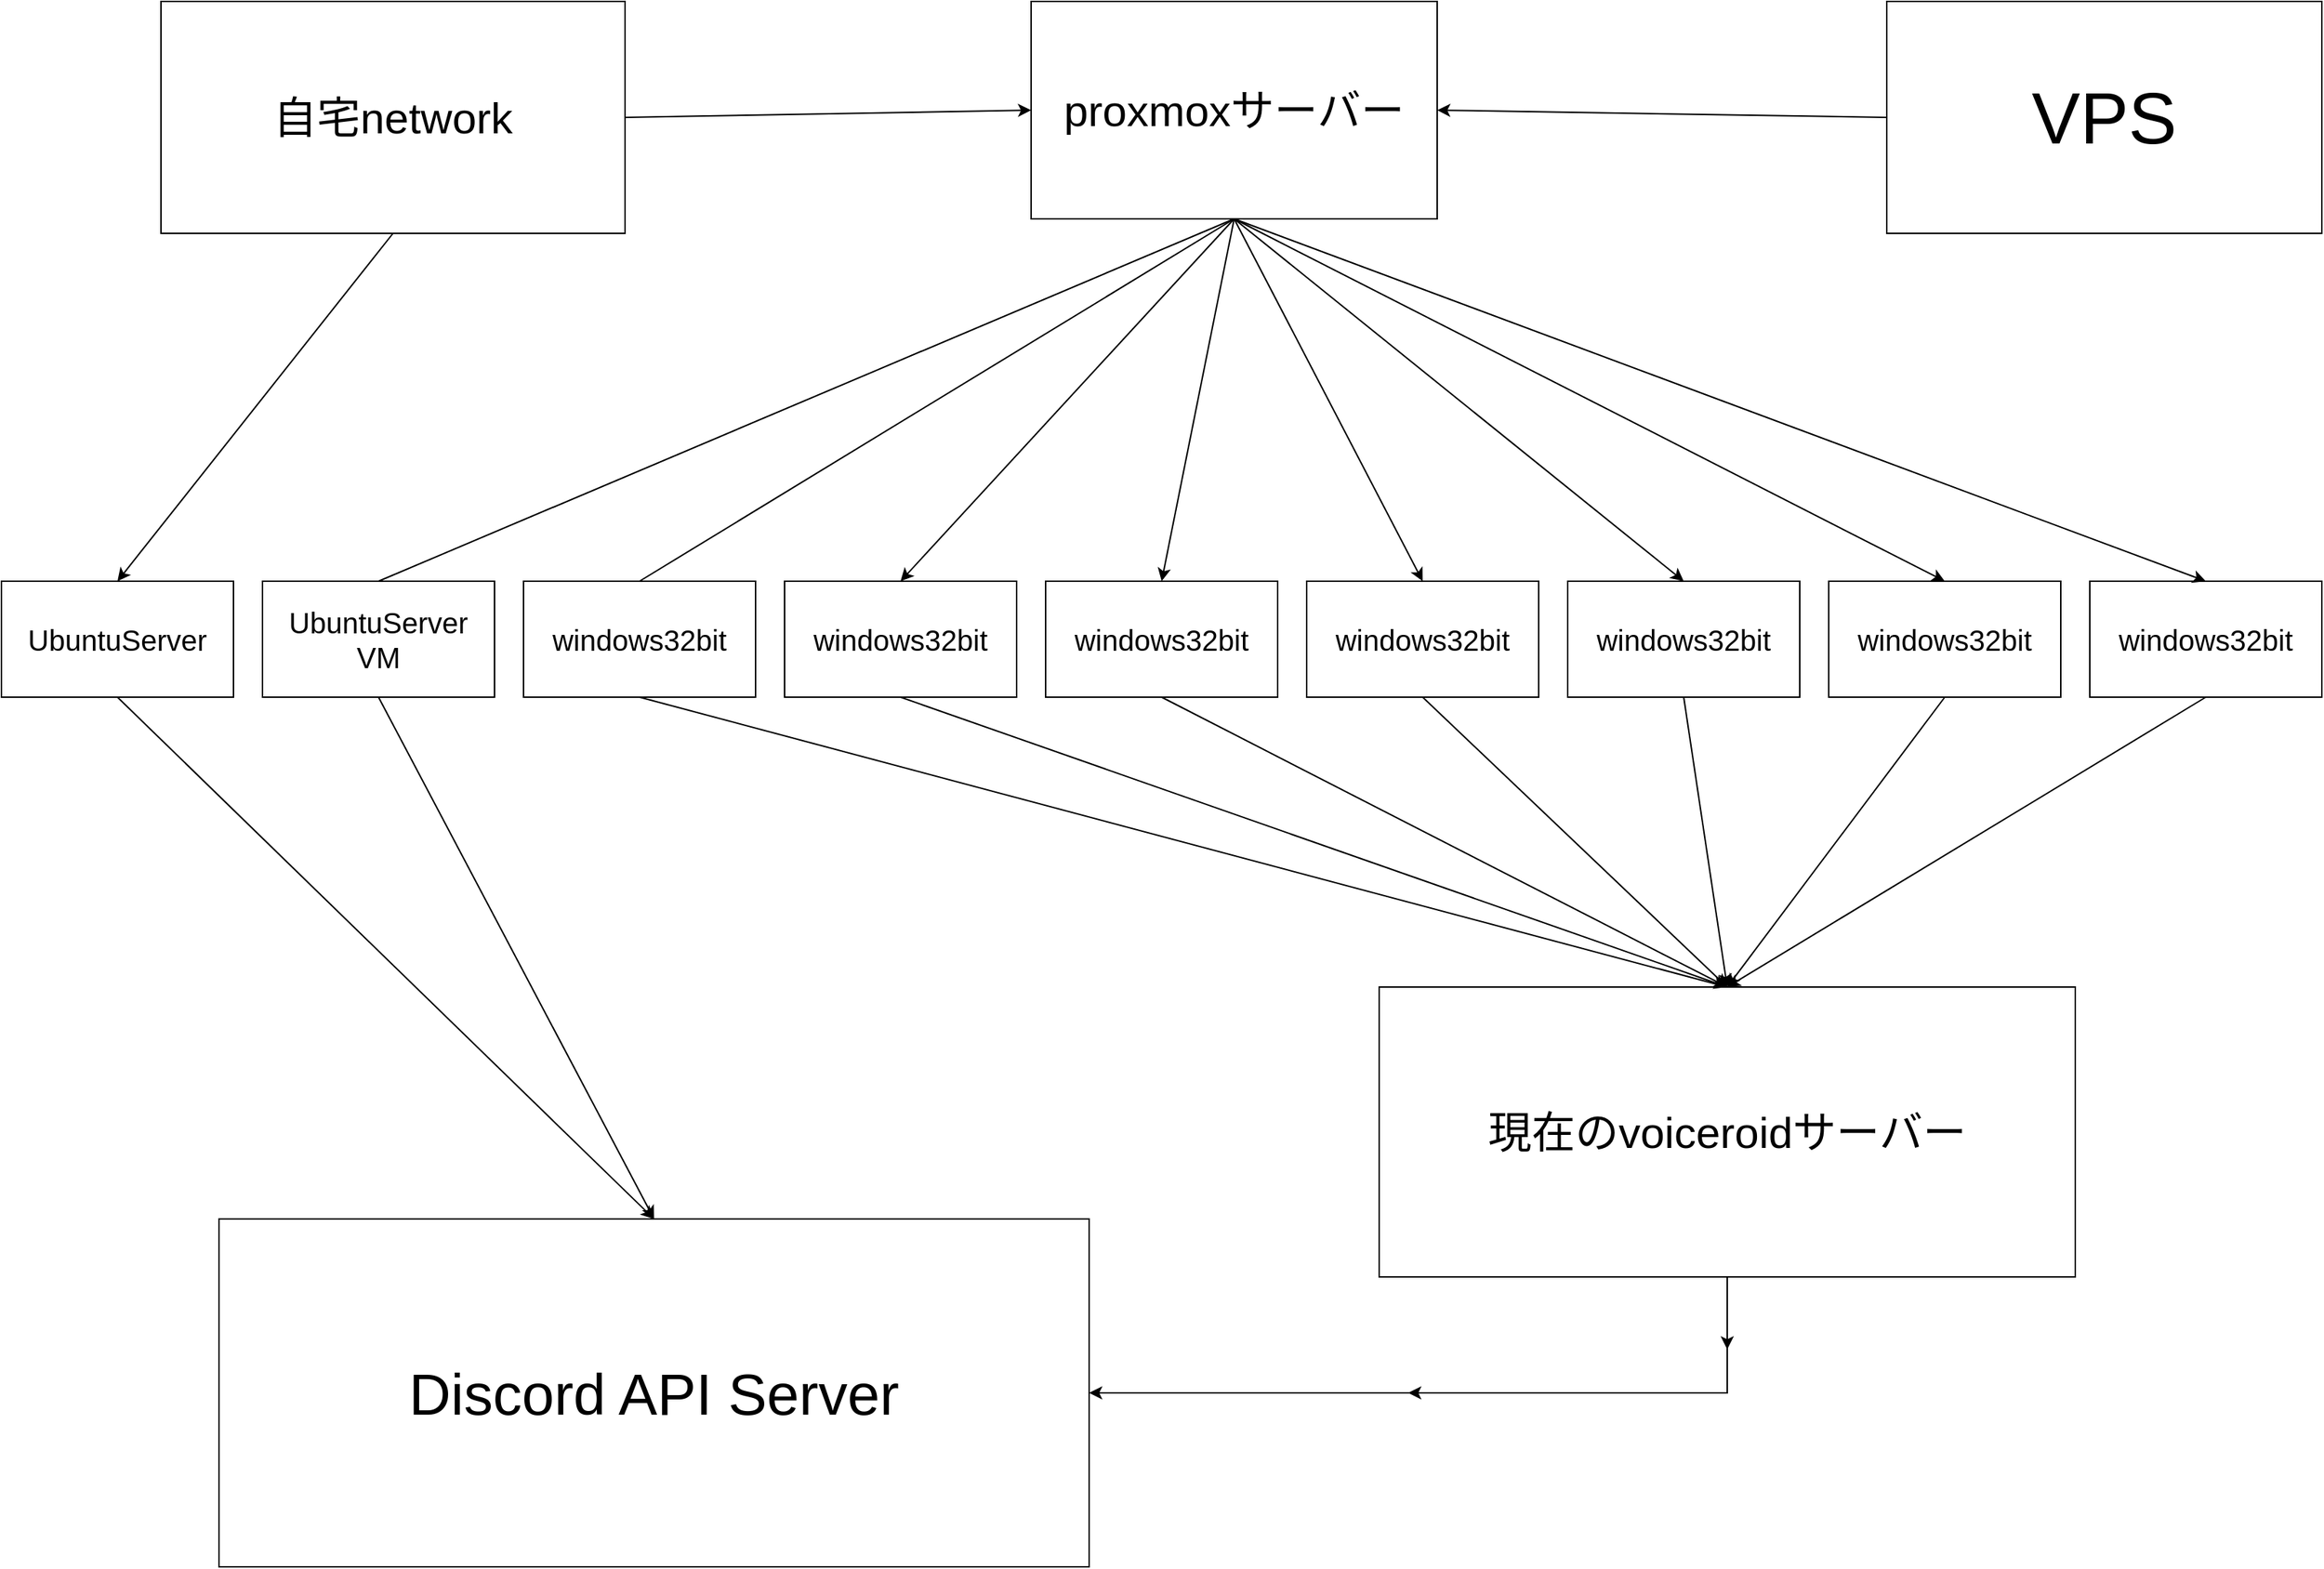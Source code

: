 <mxfile version="16.5.3" type="github"><diagram id="g2WTRUpPkB68am4ofRvk" name="Page-1"><mxGraphModel dx="1973" dy="1091" grid="1" gridSize="10" guides="1" tooltips="1" connect="1" arrows="1" fold="1" page="1" pageScale="1" pageWidth="827" pageHeight="1169" math="0" shadow="0"><root><mxCell id="0"/><mxCell id="1" parent="0"/><mxCell id="TeonXBCi7rX8dmPXsr2k-1" value="&lt;font style=&quot;font-size: 30px&quot;&gt;proxmoxサーバー&lt;/font&gt;" style="rounded=0;whiteSpace=wrap;html=1;" vertex="1" parent="1"><mxGeometry x="720" y="40" width="280" height="150" as="geometry"/></mxCell><mxCell id="TeonXBCi7rX8dmPXsr2k-3" value="" style="endArrow=none;html=1;rounded=0;entryX=0.5;entryY=1;entryDx=0;entryDy=0;exitX=0.5;exitY=0;exitDx=0;exitDy=0;" edge="1" parent="1" source="TeonXBCi7rX8dmPXsr2k-4" target="TeonXBCi7rX8dmPXsr2k-1"><mxGeometry width="50" height="50" relative="1" as="geometry"><mxPoint x="160" y="440" as="sourcePoint"/><mxPoint x="440" y="370" as="targetPoint"/></mxGeometry></mxCell><mxCell id="TeonXBCi7rX8dmPXsr2k-4" value="&lt;font style=&quot;font-size: 20px&quot;&gt;UbuntuServer&lt;br&gt;VM&lt;/font&gt;" style="rounded=0;whiteSpace=wrap;html=1;" vertex="1" parent="1"><mxGeometry x="190" y="440" width="160" height="80" as="geometry"/></mxCell><mxCell id="TeonXBCi7rX8dmPXsr2k-6" value="&lt;font style=&quot;font-size: 20px&quot;&gt;windows32bit&lt;/font&gt;" style="rounded=0;whiteSpace=wrap;html=1;" vertex="1" parent="1"><mxGeometry x="370" y="440" width="160" height="80" as="geometry"/></mxCell><mxCell id="TeonXBCi7rX8dmPXsr2k-7" value="&lt;font style=&quot;font-size: 20px&quot;&gt;UbuntuServer&lt;/font&gt;" style="rounded=0;whiteSpace=wrap;html=1;" vertex="1" parent="1"><mxGeometry x="10" y="440" width="160" height="80" as="geometry"/></mxCell><mxCell id="TeonXBCi7rX8dmPXsr2k-8" value="" style="endArrow=none;html=1;rounded=0;entryX=0.5;entryY=1;entryDx=0;entryDy=0;exitX=0.5;exitY=0;exitDx=0;exitDy=0;" edge="1" parent="1" source="TeonXBCi7rX8dmPXsr2k-6" target="TeonXBCi7rX8dmPXsr2k-1"><mxGeometry width="50" height="50" relative="1" as="geometry"><mxPoint x="390" y="570" as="sourcePoint"/><mxPoint x="440" y="520" as="targetPoint"/></mxGeometry></mxCell><mxCell id="TeonXBCi7rX8dmPXsr2k-9" value="&lt;p style=&quot;line-height: 1.8&quot;&gt;&lt;font style=&quot;font-size: 50px&quot;&gt;VPS&lt;/font&gt;&lt;/p&gt;" style="rounded=0;whiteSpace=wrap;html=1;" vertex="1" parent="1"><mxGeometry x="1310" y="40" width="300" height="160" as="geometry"/></mxCell><mxCell id="TeonXBCi7rX8dmPXsr2k-12" value="" style="endArrow=classic;html=1;rounded=0;exitX=0;exitY=0.5;exitDx=0;exitDy=0;entryX=1;entryY=0.5;entryDx=0;entryDy=0;" edge="1" parent="1" source="TeonXBCi7rX8dmPXsr2k-9" target="TeonXBCi7rX8dmPXsr2k-1"><mxGeometry width="50" height="50" relative="1" as="geometry"><mxPoint x="390" y="370" as="sourcePoint"/><mxPoint x="1050" y="125" as="targetPoint"/></mxGeometry></mxCell><mxCell id="TeonXBCi7rX8dmPXsr2k-16" value="" style="endArrow=classic;html=1;rounded=0;exitX=0.5;exitY=1;exitDx=0;exitDy=0;entryX=0.5;entryY=0;entryDx=0;entryDy=0;" edge="1" parent="1" source="TeonXBCi7rX8dmPXsr2k-4" target="TeonXBCi7rX8dmPXsr2k-17"><mxGeometry width="50" height="50" relative="1" as="geometry"><mxPoint x="390" y="470" as="sourcePoint"/><mxPoint x="400" y="840" as="targetPoint"/></mxGeometry></mxCell><mxCell id="TeonXBCi7rX8dmPXsr2k-17" value="&lt;font style=&quot;font-size: 40px&quot;&gt;Discord API Server&lt;/font&gt;" style="rounded=0;whiteSpace=wrap;html=1;" vertex="1" parent="1"><mxGeometry x="160" y="880" width="600" height="240" as="geometry"/></mxCell><mxCell id="TeonXBCi7rX8dmPXsr2k-19" value="" style="endArrow=classic;html=1;rounded=0;exitX=0.5;exitY=1;exitDx=0;exitDy=0;entryX=0.5;entryY=0;entryDx=0;entryDy=0;" edge="1" parent="1" source="TeonXBCi7rX8dmPXsr2k-7" target="TeonXBCi7rX8dmPXsr2k-17"><mxGeometry width="50" height="50" relative="1" as="geometry"><mxPoint x="390" y="770" as="sourcePoint"/><mxPoint x="440" y="720" as="targetPoint"/></mxGeometry></mxCell><mxCell id="TeonXBCi7rX8dmPXsr2k-20" value="" style="endArrow=classic;html=1;rounded=0;exitX=0.5;exitY=1;exitDx=0;exitDy=0;entryX=0.5;entryY=0;entryDx=0;entryDy=0;" edge="1" parent="1" source="TeonXBCi7rX8dmPXsr2k-6" target="TeonXBCi7rX8dmPXsr2k-35"><mxGeometry width="50" height="50" relative="1" as="geometry"><mxPoint x="390" y="770" as="sourcePoint"/><mxPoint x="840" y="820" as="targetPoint"/></mxGeometry></mxCell><mxCell id="TeonXBCi7rX8dmPXsr2k-21" value="&lt;font style=&quot;font-size: 20px&quot;&gt;windows32bit&lt;/font&gt;" style="rounded=0;whiteSpace=wrap;html=1;" vertex="1" parent="1"><mxGeometry x="550" y="440" width="160" height="80" as="geometry"/></mxCell><mxCell id="TeonXBCi7rX8dmPXsr2k-22" value="&lt;font style=&quot;font-size: 20px&quot;&gt;windows32bit&lt;/font&gt;" style="rounded=0;whiteSpace=wrap;html=1;" vertex="1" parent="1"><mxGeometry x="730" y="440" width="160" height="80" as="geometry"/></mxCell><mxCell id="TeonXBCi7rX8dmPXsr2k-24" value="&lt;font style=&quot;font-size: 20px&quot;&gt;windows32bit&lt;/font&gt;" style="rounded=0;whiteSpace=wrap;html=1;" vertex="1" parent="1"><mxGeometry x="910" y="440" width="160" height="80" as="geometry"/></mxCell><mxCell id="TeonXBCi7rX8dmPXsr2k-25" value="&lt;font style=&quot;font-size: 20px&quot;&gt;windows32bit&lt;/font&gt;" style="rounded=0;whiteSpace=wrap;html=1;" vertex="1" parent="1"><mxGeometry x="1090" y="440" width="160" height="80" as="geometry"/></mxCell><mxCell id="TeonXBCi7rX8dmPXsr2k-26" value="&lt;font style=&quot;font-size: 20px&quot;&gt;windows32bit&lt;/font&gt;" style="rounded=0;whiteSpace=wrap;html=1;" vertex="1" parent="1"><mxGeometry x="1270" y="440" width="160" height="80" as="geometry"/></mxCell><mxCell id="TeonXBCi7rX8dmPXsr2k-27" value="&lt;font style=&quot;font-size: 20px&quot;&gt;windows32bit&lt;/font&gt;" style="rounded=0;whiteSpace=wrap;html=1;" vertex="1" parent="1"><mxGeometry x="1450" y="440" width="160" height="80" as="geometry"/></mxCell><mxCell id="TeonXBCi7rX8dmPXsr2k-28" value="" style="endArrow=classic;html=1;rounded=0;fontSize=30;exitX=0.5;exitY=1;exitDx=0;exitDy=0;entryX=0.5;entryY=0;entryDx=0;entryDy=0;" edge="1" parent="1" source="TeonXBCi7rX8dmPXsr2k-1" target="TeonXBCi7rX8dmPXsr2k-21"><mxGeometry width="50" height="50" relative="1" as="geometry"><mxPoint x="920" y="590" as="sourcePoint"/><mxPoint x="970" y="540" as="targetPoint"/></mxGeometry></mxCell><mxCell id="TeonXBCi7rX8dmPXsr2k-29" value="" style="endArrow=classic;html=1;rounded=0;fontSize=30;exitX=0.5;exitY=1;exitDx=0;exitDy=0;entryX=0.5;entryY=0;entryDx=0;entryDy=0;" edge="1" parent="1" source="TeonXBCi7rX8dmPXsr2k-1" target="TeonXBCi7rX8dmPXsr2k-22"><mxGeometry width="50" height="50" relative="1" as="geometry"><mxPoint x="920" y="590" as="sourcePoint"/><mxPoint x="970" y="540" as="targetPoint"/></mxGeometry></mxCell><mxCell id="TeonXBCi7rX8dmPXsr2k-30" value="" style="endArrow=classic;html=1;rounded=0;fontSize=30;exitX=0.5;exitY=1;exitDx=0;exitDy=0;entryX=0.5;entryY=0;entryDx=0;entryDy=0;" edge="1" parent="1" source="TeonXBCi7rX8dmPXsr2k-1" target="TeonXBCi7rX8dmPXsr2k-24"><mxGeometry width="50" height="50" relative="1" as="geometry"><mxPoint x="920" y="590" as="sourcePoint"/><mxPoint x="970" y="540" as="targetPoint"/></mxGeometry></mxCell><mxCell id="TeonXBCi7rX8dmPXsr2k-31" value="" style="endArrow=classic;html=1;rounded=0;fontSize=30;exitX=0.5;exitY=1;exitDx=0;exitDy=0;entryX=0.5;entryY=0;entryDx=0;entryDy=0;" edge="1" parent="1" source="TeonXBCi7rX8dmPXsr2k-1" target="TeonXBCi7rX8dmPXsr2k-25"><mxGeometry width="50" height="50" relative="1" as="geometry"><mxPoint x="920" y="590" as="sourcePoint"/><mxPoint x="970" y="540" as="targetPoint"/></mxGeometry></mxCell><mxCell id="TeonXBCi7rX8dmPXsr2k-32" value="" style="endArrow=classic;html=1;rounded=0;fontSize=30;exitX=0.5;exitY=1;exitDx=0;exitDy=0;entryX=0.5;entryY=0;entryDx=0;entryDy=0;" edge="1" parent="1" source="TeonXBCi7rX8dmPXsr2k-1" target="TeonXBCi7rX8dmPXsr2k-26"><mxGeometry width="50" height="50" relative="1" as="geometry"><mxPoint x="920" y="590" as="sourcePoint"/><mxPoint x="970" y="540" as="targetPoint"/></mxGeometry></mxCell><mxCell id="TeonXBCi7rX8dmPXsr2k-33" value="" style="endArrow=classic;html=1;rounded=0;fontSize=30;exitX=0.5;exitY=1;exitDx=0;exitDy=0;entryX=0.5;entryY=0;entryDx=0;entryDy=0;" edge="1" parent="1" source="TeonXBCi7rX8dmPXsr2k-1" target="TeonXBCi7rX8dmPXsr2k-27"><mxGeometry width="50" height="50" relative="1" as="geometry"><mxPoint x="920" y="590" as="sourcePoint"/><mxPoint x="970" y="540" as="targetPoint"/></mxGeometry></mxCell><mxCell id="TeonXBCi7rX8dmPXsr2k-35" value="&lt;font style=&quot;font-size: 30px&quot;&gt;現在のvoiceroidサーバー&lt;/font&gt;" style="rounded=0;whiteSpace=wrap;html=1;" vertex="1" parent="1"><mxGeometry x="960" y="720" width="480" height="200" as="geometry"/></mxCell><mxCell id="TeonXBCi7rX8dmPXsr2k-36" value="" style="endArrow=classic;html=1;rounded=0;exitX=0.5;exitY=1;exitDx=0;exitDy=0;" edge="1" parent="1" source="TeonXBCi7rX8dmPXsr2k-21"><mxGeometry width="50" height="50" relative="1" as="geometry"><mxPoint x="280" y="530.0" as="sourcePoint"/><mxPoint x="1200" y="720" as="targetPoint"/></mxGeometry></mxCell><mxCell id="TeonXBCi7rX8dmPXsr2k-37" value="" style="endArrow=classic;html=1;rounded=0;exitX=0.5;exitY=1;exitDx=0;exitDy=0;entryX=0.5;entryY=0;entryDx=0;entryDy=0;" edge="1" parent="1" source="TeonXBCi7rX8dmPXsr2k-22" target="TeonXBCi7rX8dmPXsr2k-35"><mxGeometry width="50" height="50" relative="1" as="geometry"><mxPoint x="290" y="540.0" as="sourcePoint"/><mxPoint x="1220" y="740.0" as="targetPoint"/></mxGeometry></mxCell><mxCell id="TeonXBCi7rX8dmPXsr2k-38" value="" style="endArrow=classic;html=1;rounded=0;fontSize=30;exitX=0.5;exitY=1;exitDx=0;exitDy=0;entryX=0.5;entryY=0;entryDx=0;entryDy=0;" edge="1" parent="1" source="TeonXBCi7rX8dmPXsr2k-24" target="TeonXBCi7rX8dmPXsr2k-35"><mxGeometry width="50" height="50" relative="1" as="geometry"><mxPoint x="870" y="810" as="sourcePoint"/><mxPoint x="920" y="760" as="targetPoint"/></mxGeometry></mxCell><mxCell id="TeonXBCi7rX8dmPXsr2k-39" value="" style="endArrow=classic;html=1;rounded=0;fontSize=30;exitX=0.5;exitY=1;exitDx=0;exitDy=0;entryX=0.5;entryY=0;entryDx=0;entryDy=0;" edge="1" parent="1" source="TeonXBCi7rX8dmPXsr2k-25" target="TeonXBCi7rX8dmPXsr2k-35"><mxGeometry width="50" height="50" relative="1" as="geometry"><mxPoint x="870" y="810" as="sourcePoint"/><mxPoint x="920" y="760" as="targetPoint"/></mxGeometry></mxCell><mxCell id="TeonXBCi7rX8dmPXsr2k-40" value="" style="endArrow=classic;html=1;rounded=0;fontSize=30;exitX=0.5;exitY=1;exitDx=0;exitDy=0;entryX=0.5;entryY=0;entryDx=0;entryDy=0;" edge="1" parent="1" source="TeonXBCi7rX8dmPXsr2k-26" target="TeonXBCi7rX8dmPXsr2k-35"><mxGeometry width="50" height="50" relative="1" as="geometry"><mxPoint x="870" y="810" as="sourcePoint"/><mxPoint x="920" y="760" as="targetPoint"/></mxGeometry></mxCell><mxCell id="TeonXBCi7rX8dmPXsr2k-41" value="" style="endArrow=classic;html=1;rounded=0;fontSize=30;exitX=0.5;exitY=1;exitDx=0;exitDy=0;entryX=0.5;entryY=0;entryDx=0;entryDy=0;" edge="1" parent="1" source="TeonXBCi7rX8dmPXsr2k-27" target="TeonXBCi7rX8dmPXsr2k-35"><mxGeometry width="50" height="50" relative="1" as="geometry"><mxPoint x="870" y="810" as="sourcePoint"/><mxPoint x="920" y="760" as="targetPoint"/></mxGeometry></mxCell><mxCell id="TeonXBCi7rX8dmPXsr2k-43" value="自宅network" style="rounded=0;whiteSpace=wrap;html=1;fontSize=30;" vertex="1" parent="1"><mxGeometry x="120" y="40" width="320" height="160" as="geometry"/></mxCell><mxCell id="TeonXBCi7rX8dmPXsr2k-44" value="" style="endArrow=classic;html=1;rounded=0;fontSize=30;exitX=1;exitY=0.5;exitDx=0;exitDy=0;entryX=0;entryY=0.5;entryDx=0;entryDy=0;" edge="1" parent="1" source="TeonXBCi7rX8dmPXsr2k-43" target="TeonXBCi7rX8dmPXsr2k-1"><mxGeometry width="50" height="50" relative="1" as="geometry"><mxPoint x="870" y="380" as="sourcePoint"/><mxPoint x="920" y="330" as="targetPoint"/></mxGeometry></mxCell><mxCell id="TeonXBCi7rX8dmPXsr2k-45" value="" style="endArrow=classic;html=1;rounded=0;fontSize=30;exitX=0.5;exitY=1;exitDx=0;exitDy=0;entryX=0.5;entryY=0;entryDx=0;entryDy=0;" edge="1" parent="1" source="TeonXBCi7rX8dmPXsr2k-43" target="TeonXBCi7rX8dmPXsr2k-7"><mxGeometry width="50" height="50" relative="1" as="geometry"><mxPoint x="870" y="380" as="sourcePoint"/><mxPoint x="920" y="330" as="targetPoint"/></mxGeometry></mxCell><mxCell id="TeonXBCi7rX8dmPXsr2k-46" value="" style="endArrow=classic;html=1;rounded=0;fontSize=30;exitX=0.5;exitY=1;exitDx=0;exitDy=0;" edge="1" parent="1" source="TeonXBCi7rX8dmPXsr2k-35"><mxGeometry width="50" height="50" relative="1" as="geometry"><mxPoint x="870" y="960" as="sourcePoint"/><mxPoint x="1200" y="970" as="targetPoint"/></mxGeometry></mxCell><mxCell id="TeonXBCi7rX8dmPXsr2k-49" value="" style="endArrow=classic;html=1;rounded=0;fontSize=30;entryX=1;entryY=0.5;entryDx=0;entryDy=0;" edge="1" parent="1" target="TeonXBCi7rX8dmPXsr2k-17"><mxGeometry width="50" height="50" relative="1" as="geometry"><mxPoint x="1200" y="920" as="sourcePoint"/><mxPoint x="1200" y="1040" as="targetPoint"/><Array as="points"><mxPoint x="1200" y="1000"/></Array></mxGeometry></mxCell><mxCell id="TeonXBCi7rX8dmPXsr2k-50" value="" style="endArrow=classic;html=1;rounded=0;fontSize=30;" edge="1" parent="1"><mxGeometry width="50" height="50" relative="1" as="geometry"><mxPoint x="1200" y="920.0" as="sourcePoint"/><mxPoint x="980" y="1000" as="targetPoint"/><Array as="points"><mxPoint x="1200" y="1000"/></Array></mxGeometry></mxCell></root></mxGraphModel></diagram></mxfile>